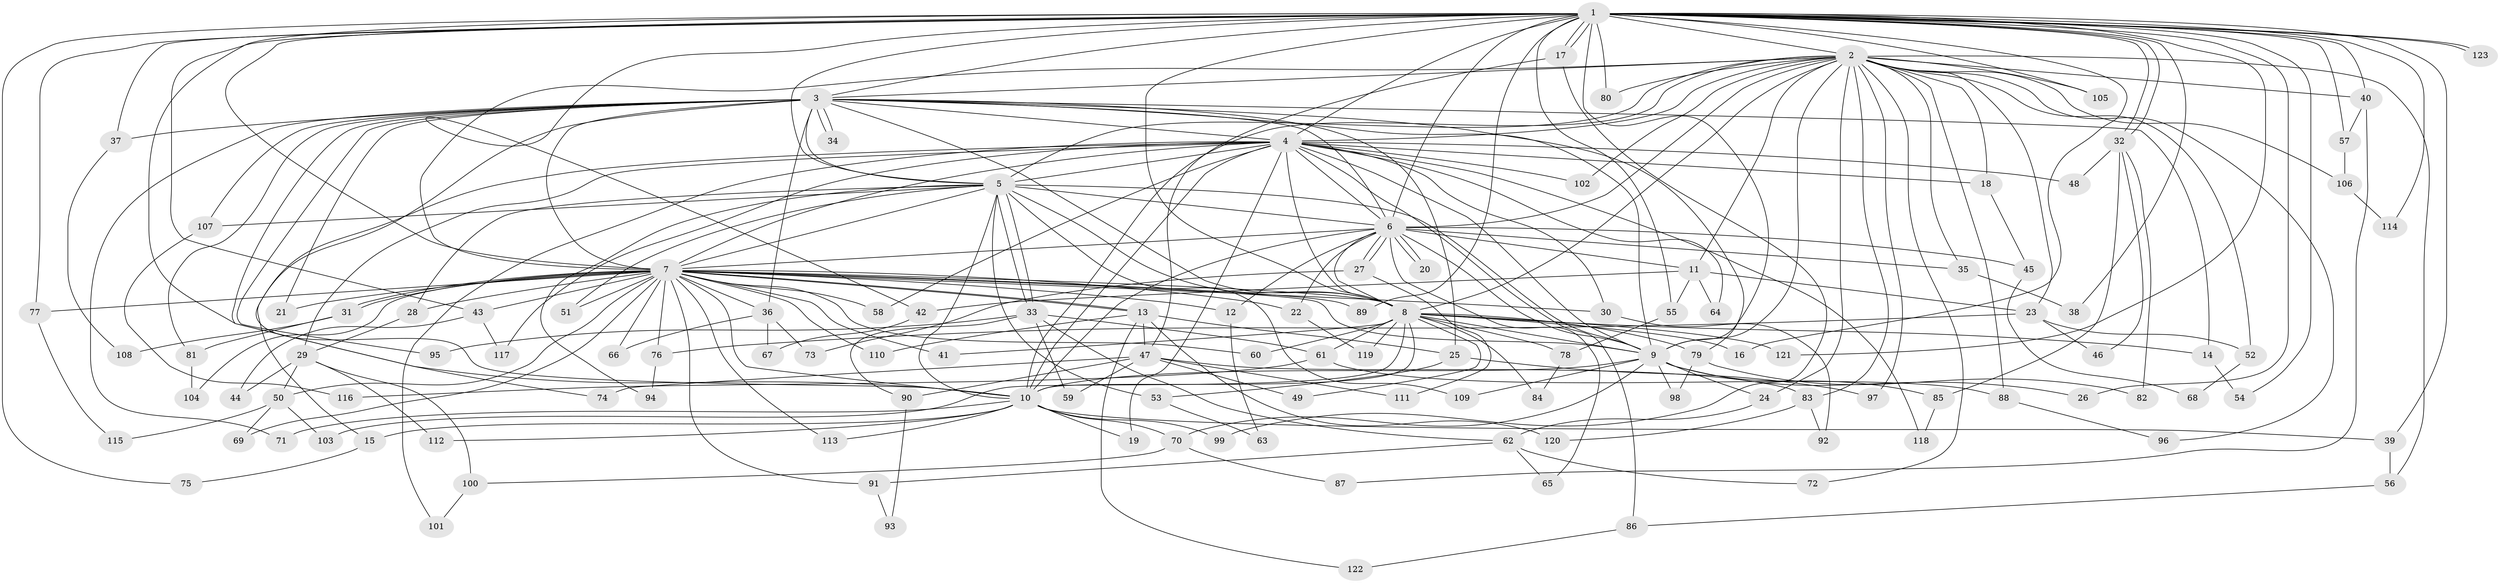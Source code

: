 // Generated by graph-tools (version 1.1) at 2025/25/03/09/25 03:25:36]
// undirected, 123 vertices, 271 edges
graph export_dot {
graph [start="1"]
  node [color=gray90,style=filled];
  1;
  2;
  3;
  4;
  5;
  6;
  7;
  8;
  9;
  10;
  11;
  12;
  13;
  14;
  15;
  16;
  17;
  18;
  19;
  20;
  21;
  22;
  23;
  24;
  25;
  26;
  27;
  28;
  29;
  30;
  31;
  32;
  33;
  34;
  35;
  36;
  37;
  38;
  39;
  40;
  41;
  42;
  43;
  44;
  45;
  46;
  47;
  48;
  49;
  50;
  51;
  52;
  53;
  54;
  55;
  56;
  57;
  58;
  59;
  60;
  61;
  62;
  63;
  64;
  65;
  66;
  67;
  68;
  69;
  70;
  71;
  72;
  73;
  74;
  75;
  76;
  77;
  78;
  79;
  80;
  81;
  82;
  83;
  84;
  85;
  86;
  87;
  88;
  89;
  90;
  91;
  92;
  93;
  94;
  95;
  96;
  97;
  98;
  99;
  100;
  101;
  102;
  103;
  104;
  105;
  106;
  107;
  108;
  109;
  110;
  111;
  112;
  113;
  114;
  115;
  116;
  117;
  118;
  119;
  120;
  121;
  122;
  123;
  1 -- 2;
  1 -- 3;
  1 -- 4;
  1 -- 5;
  1 -- 6;
  1 -- 7;
  1 -- 8;
  1 -- 9;
  1 -- 10;
  1 -- 16;
  1 -- 17;
  1 -- 17;
  1 -- 26;
  1 -- 32;
  1 -- 32;
  1 -- 37;
  1 -- 38;
  1 -- 39;
  1 -- 40;
  1 -- 42;
  1 -- 43;
  1 -- 54;
  1 -- 55;
  1 -- 57;
  1 -- 75;
  1 -- 77;
  1 -- 80;
  1 -- 89;
  1 -- 105;
  1 -- 114;
  1 -- 121;
  1 -- 123;
  1 -- 123;
  2 -- 3;
  2 -- 4;
  2 -- 5;
  2 -- 6;
  2 -- 7;
  2 -- 8;
  2 -- 9;
  2 -- 10;
  2 -- 11;
  2 -- 18;
  2 -- 23;
  2 -- 24;
  2 -- 35;
  2 -- 40;
  2 -- 52;
  2 -- 56;
  2 -- 72;
  2 -- 80;
  2 -- 83;
  2 -- 88;
  2 -- 96;
  2 -- 97;
  2 -- 102;
  2 -- 105;
  2 -- 106;
  3 -- 4;
  3 -- 5;
  3 -- 6;
  3 -- 7;
  3 -- 8;
  3 -- 9;
  3 -- 10;
  3 -- 14;
  3 -- 21;
  3 -- 25;
  3 -- 34;
  3 -- 34;
  3 -- 36;
  3 -- 37;
  3 -- 71;
  3 -- 74;
  3 -- 79;
  3 -- 81;
  3 -- 95;
  3 -- 107;
  4 -- 5;
  4 -- 6;
  4 -- 7;
  4 -- 8;
  4 -- 9;
  4 -- 10;
  4 -- 15;
  4 -- 18;
  4 -- 19;
  4 -- 29;
  4 -- 30;
  4 -- 48;
  4 -- 58;
  4 -- 64;
  4 -- 86;
  4 -- 101;
  4 -- 102;
  4 -- 117;
  4 -- 118;
  5 -- 6;
  5 -- 7;
  5 -- 8;
  5 -- 9;
  5 -- 10;
  5 -- 28;
  5 -- 33;
  5 -- 33;
  5 -- 51;
  5 -- 53;
  5 -- 94;
  5 -- 107;
  5 -- 109;
  6 -- 7;
  6 -- 8;
  6 -- 9;
  6 -- 10;
  6 -- 11;
  6 -- 12;
  6 -- 20;
  6 -- 20;
  6 -- 22;
  6 -- 27;
  6 -- 27;
  6 -- 35;
  6 -- 45;
  6 -- 65;
  7 -- 8;
  7 -- 9;
  7 -- 10;
  7 -- 12;
  7 -- 13;
  7 -- 13;
  7 -- 21;
  7 -- 22;
  7 -- 28;
  7 -- 30;
  7 -- 31;
  7 -- 31;
  7 -- 36;
  7 -- 41;
  7 -- 43;
  7 -- 50;
  7 -- 51;
  7 -- 58;
  7 -- 60;
  7 -- 66;
  7 -- 69;
  7 -- 76;
  7 -- 77;
  7 -- 89;
  7 -- 91;
  7 -- 104;
  7 -- 110;
  7 -- 113;
  8 -- 9;
  8 -- 10;
  8 -- 14;
  8 -- 16;
  8 -- 41;
  8 -- 49;
  8 -- 60;
  8 -- 61;
  8 -- 78;
  8 -- 79;
  8 -- 84;
  8 -- 103;
  8 -- 119;
  8 -- 121;
  9 -- 10;
  9 -- 24;
  9 -- 26;
  9 -- 70;
  9 -- 85;
  9 -- 98;
  9 -- 109;
  10 -- 15;
  10 -- 19;
  10 -- 39;
  10 -- 70;
  10 -- 71;
  10 -- 99;
  10 -- 112;
  10 -- 113;
  11 -- 23;
  11 -- 42;
  11 -- 55;
  11 -- 64;
  12 -- 63;
  13 -- 25;
  13 -- 47;
  13 -- 110;
  13 -- 120;
  13 -- 122;
  14 -- 54;
  15 -- 75;
  17 -- 47;
  17 -- 99;
  18 -- 45;
  22 -- 119;
  23 -- 46;
  23 -- 52;
  23 -- 76;
  24 -- 62;
  25 -- 53;
  25 -- 97;
  27 -- 73;
  27 -- 111;
  28 -- 29;
  29 -- 44;
  29 -- 50;
  29 -- 100;
  29 -- 112;
  30 -- 92;
  31 -- 81;
  31 -- 108;
  32 -- 46;
  32 -- 48;
  32 -- 82;
  32 -- 85;
  33 -- 59;
  33 -- 61;
  33 -- 62;
  33 -- 90;
  33 -- 95;
  35 -- 38;
  36 -- 66;
  36 -- 67;
  36 -- 73;
  37 -- 108;
  39 -- 56;
  40 -- 57;
  40 -- 87;
  42 -- 67;
  43 -- 44;
  43 -- 117;
  45 -- 68;
  47 -- 49;
  47 -- 59;
  47 -- 74;
  47 -- 83;
  47 -- 90;
  47 -- 111;
  50 -- 69;
  50 -- 103;
  50 -- 115;
  52 -- 68;
  53 -- 63;
  55 -- 78;
  56 -- 86;
  57 -- 106;
  61 -- 88;
  61 -- 116;
  62 -- 65;
  62 -- 72;
  62 -- 91;
  70 -- 87;
  70 -- 100;
  76 -- 94;
  77 -- 115;
  78 -- 84;
  79 -- 82;
  79 -- 98;
  81 -- 104;
  83 -- 92;
  83 -- 120;
  85 -- 118;
  86 -- 122;
  88 -- 96;
  90 -- 93;
  91 -- 93;
  100 -- 101;
  106 -- 114;
  107 -- 116;
}
